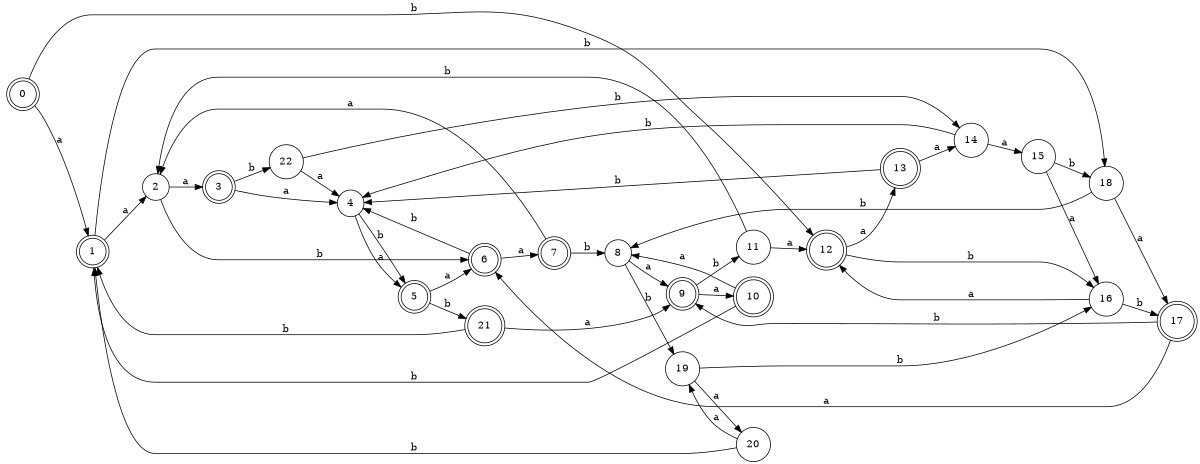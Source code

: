 digraph n19_6 {
__start0 [label="" shape="none"];

rankdir=LR;
size="8,5";

s0 [style="rounded,filled", color="black", fillcolor="white" shape="doublecircle", label="0"];
s1 [style="rounded,filled", color="black", fillcolor="white" shape="doublecircle", label="1"];
s2 [style="filled", color="black", fillcolor="white" shape="circle", label="2"];
s3 [style="rounded,filled", color="black", fillcolor="white" shape="doublecircle", label="3"];
s4 [style="filled", color="black", fillcolor="white" shape="circle", label="4"];
s5 [style="rounded,filled", color="black", fillcolor="white" shape="doublecircle", label="5"];
s6 [style="rounded,filled", color="black", fillcolor="white" shape="doublecircle", label="6"];
s7 [style="rounded,filled", color="black", fillcolor="white" shape="doublecircle", label="7"];
s8 [style="filled", color="black", fillcolor="white" shape="circle", label="8"];
s9 [style="rounded,filled", color="black", fillcolor="white" shape="doublecircle", label="9"];
s10 [style="rounded,filled", color="black", fillcolor="white" shape="doublecircle", label="10"];
s11 [style="filled", color="black", fillcolor="white" shape="circle", label="11"];
s12 [style="rounded,filled", color="black", fillcolor="white" shape="doublecircle", label="12"];
s13 [style="rounded,filled", color="black", fillcolor="white" shape="doublecircle", label="13"];
s14 [style="filled", color="black", fillcolor="white" shape="circle", label="14"];
s15 [style="filled", color="black", fillcolor="white" shape="circle", label="15"];
s16 [style="filled", color="black", fillcolor="white" shape="circle", label="16"];
s17 [style="rounded,filled", color="black", fillcolor="white" shape="doublecircle", label="17"];
s18 [style="filled", color="black", fillcolor="white" shape="circle", label="18"];
s19 [style="filled", color="black", fillcolor="white" shape="circle", label="19"];
s20 [style="filled", color="black", fillcolor="white" shape="circle", label="20"];
s21 [style="rounded,filled", color="black", fillcolor="white" shape="doublecircle", label="21"];
s22 [style="filled", color="black", fillcolor="white" shape="circle", label="22"];
s0 -> s1 [label="a"];
s0 -> s12 [label="b"];
s1 -> s2 [label="a"];
s1 -> s18 [label="b"];
s2 -> s3 [label="a"];
s2 -> s6 [label="b"];
s3 -> s4 [label="a"];
s3 -> s22 [label="b"];
s4 -> s5 [label="a"];
s4 -> s5 [label="b"];
s5 -> s6 [label="a"];
s5 -> s21 [label="b"];
s6 -> s7 [label="a"];
s6 -> s4 [label="b"];
s7 -> s2 [label="a"];
s7 -> s8 [label="b"];
s8 -> s9 [label="a"];
s8 -> s19 [label="b"];
s9 -> s10 [label="a"];
s9 -> s11 [label="b"];
s10 -> s8 [label="a"];
s10 -> s1 [label="b"];
s11 -> s12 [label="a"];
s11 -> s2 [label="b"];
s12 -> s13 [label="a"];
s12 -> s16 [label="b"];
s13 -> s14 [label="a"];
s13 -> s4 [label="b"];
s14 -> s15 [label="a"];
s14 -> s4 [label="b"];
s15 -> s16 [label="a"];
s15 -> s18 [label="b"];
s16 -> s12 [label="a"];
s16 -> s17 [label="b"];
s17 -> s6 [label="a"];
s17 -> s9 [label="b"];
s18 -> s17 [label="a"];
s18 -> s8 [label="b"];
s19 -> s20 [label="a"];
s19 -> s16 [label="b"];
s20 -> s19 [label="a"];
s20 -> s1 [label="b"];
s21 -> s9 [label="a"];
s21 -> s1 [label="b"];
s22 -> s4 [label="a"];
s22 -> s14 [label="b"];

}